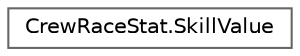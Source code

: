 digraph "Graphical Class Hierarchy"
{
 // INTERACTIVE_SVG=YES
 // LATEX_PDF_SIZE
  bgcolor="transparent";
  edge [fontname=Helvetica,fontsize=10,labelfontname=Helvetica,labelfontsize=10];
  node [fontname=Helvetica,fontsize=10,shape=box,height=0.2,width=0.4];
  rankdir="LR";
  Node0 [id="Node000000",label="CrewRaceStat.SkillValue",height=0.2,width=0.4,color="grey40", fillcolor="white", style="filled",URL="$class_crew_race_stat_1_1_skill_value.html",tooltip=" "];
}
